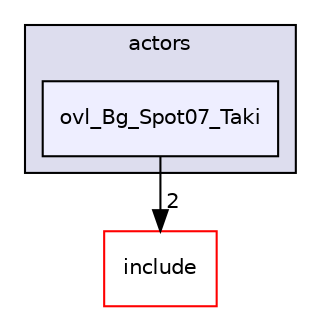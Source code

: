 digraph "src/overlays/actors/ovl_Bg_Spot07_Taki" {
  compound=true
  node [ fontsize="10", fontname="Helvetica"];
  edge [ labelfontsize="10", labelfontname="Helvetica"];
  subgraph clusterdir_e93473484be31ce7bcb356bd643a22f8 {
    graph [ bgcolor="#ddddee", pencolor="black", label="actors" fontname="Helvetica", fontsize="10", URL="dir_e93473484be31ce7bcb356bd643a22f8.html"]
  dir_9b2a1c1fca071fb4981b3b72c78b3f91 [shape=box, label="ovl_Bg_Spot07_Taki", style="filled", fillcolor="#eeeeff", pencolor="black", URL="dir_9b2a1c1fca071fb4981b3b72c78b3f91.html"];
  }
  dir_d44c64559bbebec7f509842c48db8b23 [shape=box label="include" fillcolor="white" style="filled" color="red" URL="dir_d44c64559bbebec7f509842c48db8b23.html"];
  dir_9b2a1c1fca071fb4981b3b72c78b3f91->dir_d44c64559bbebec7f509842c48db8b23 [headlabel="2", labeldistance=1.5 headhref="dir_000111_000000.html"];
}
